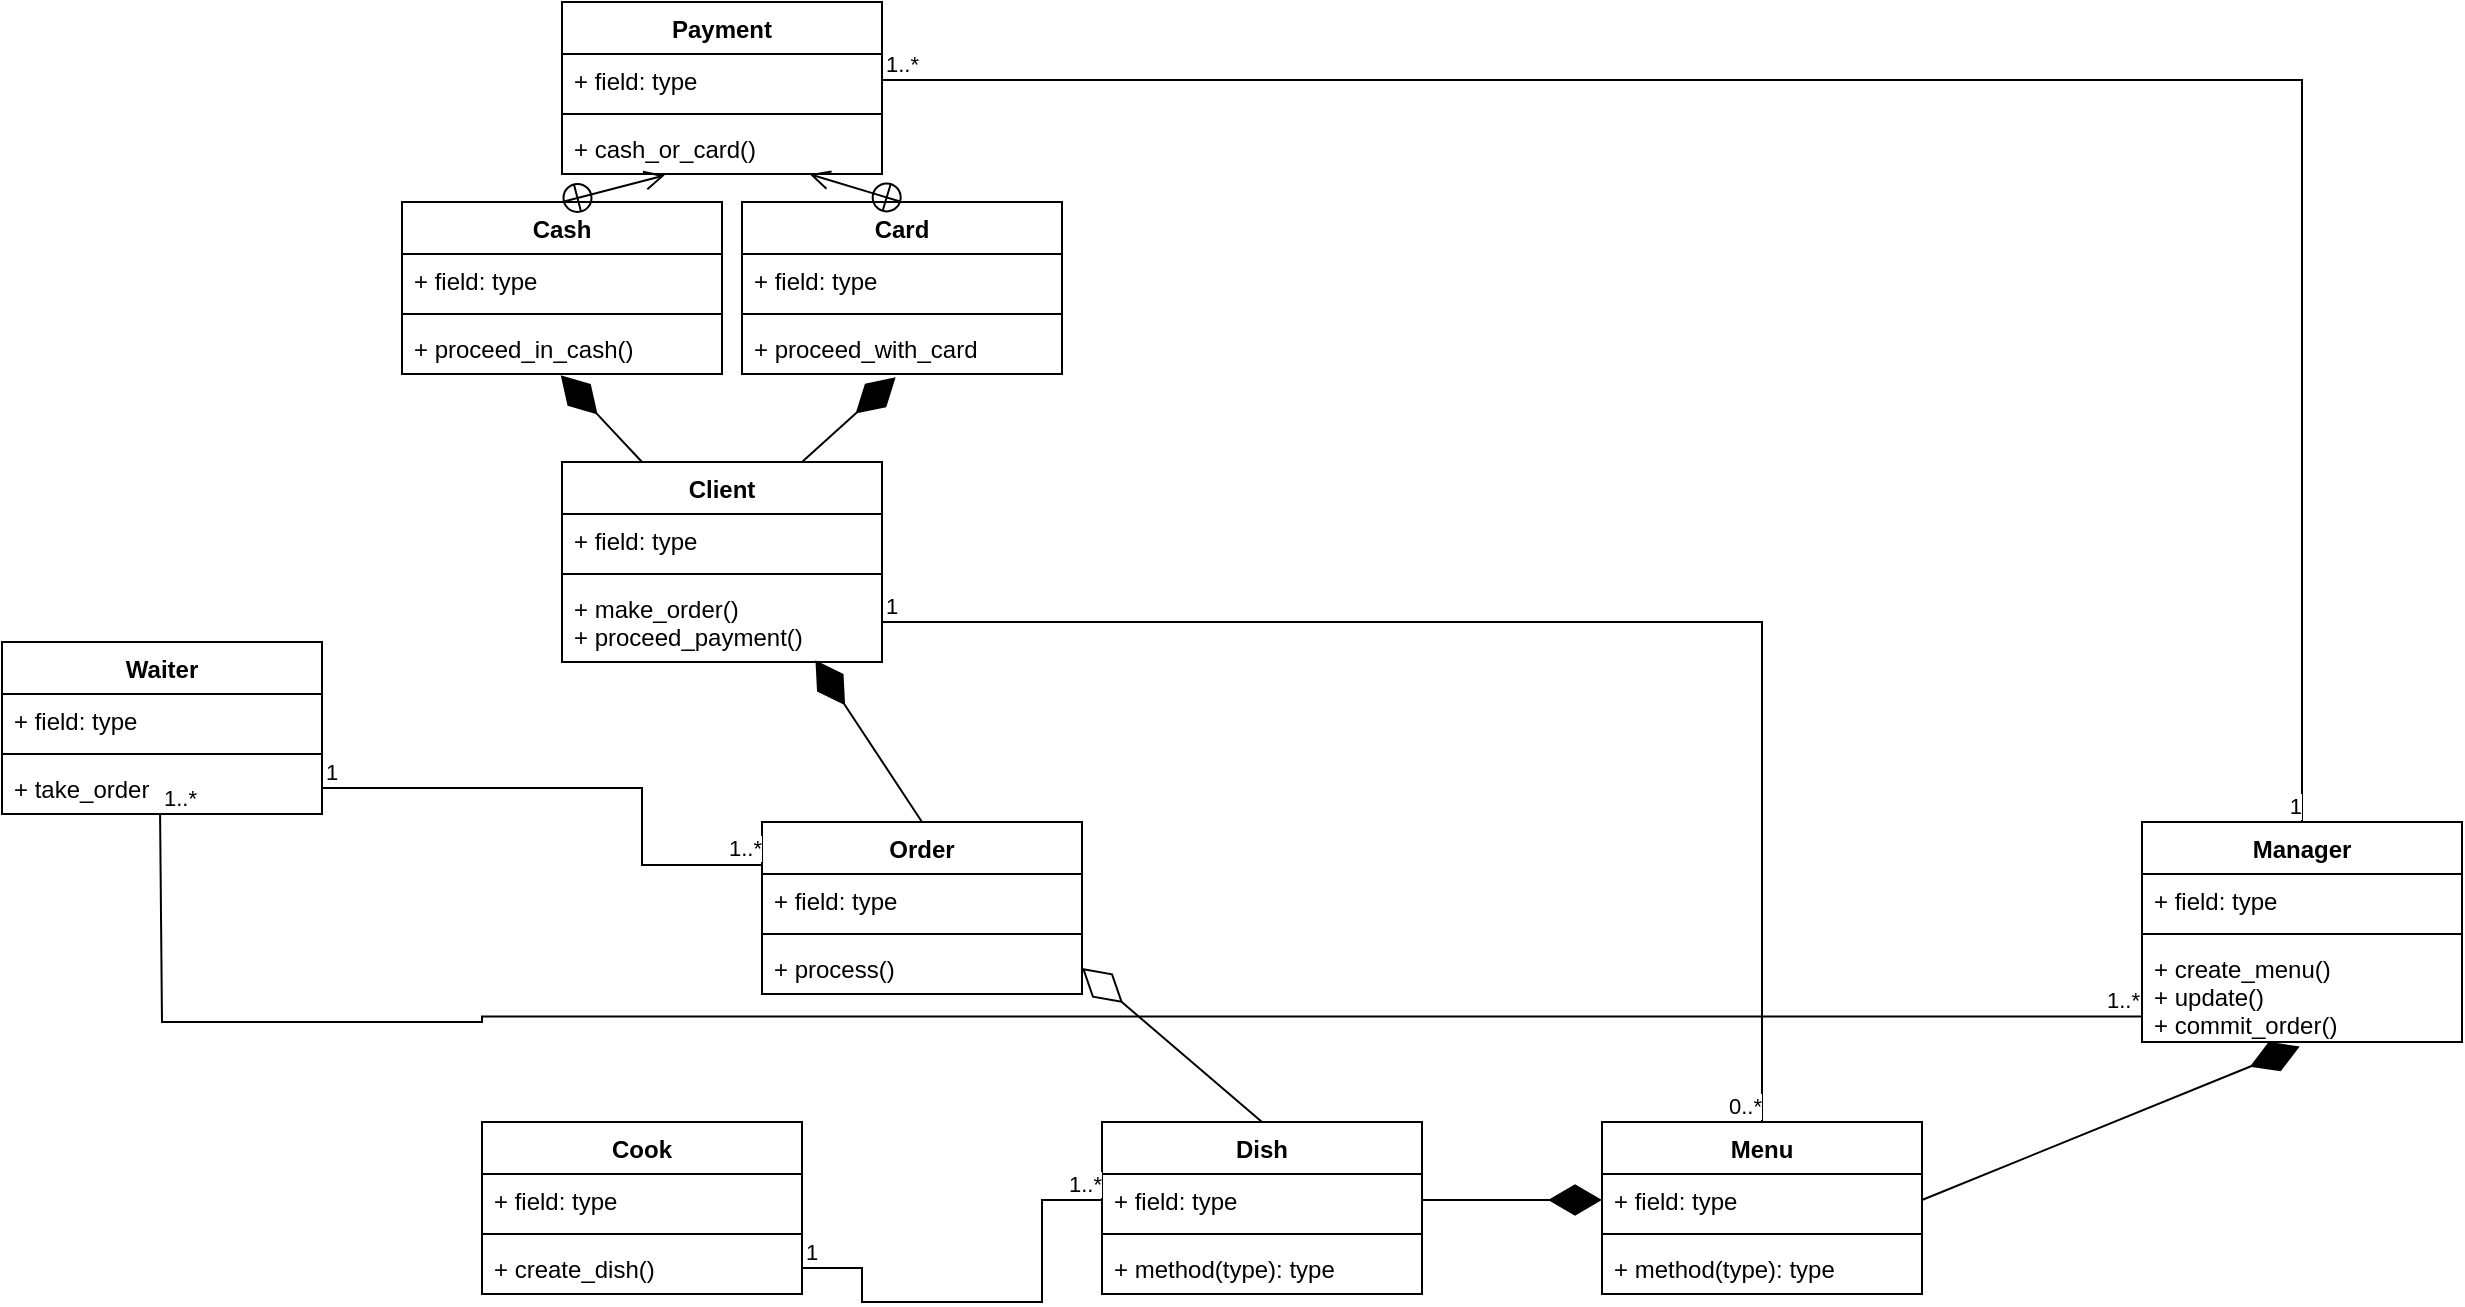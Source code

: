 <mxfile version="16.5.2" type="github">
  <diagram id="C5RBs43oDa-KdzZeNtuy" name="Page-1">
    <mxGraphModel dx="1730" dy="912" grid="1" gridSize="10" guides="1" tooltips="1" connect="1" arrows="1" fold="1" page="1" pageScale="1" pageWidth="1600" pageHeight="900" math="0" shadow="0">
      <root>
        <mxCell id="WIyWlLk6GJQsqaUBKTNV-0" />
        <mxCell id="WIyWlLk6GJQsqaUBKTNV-1" parent="WIyWlLk6GJQsqaUBKTNV-0" />
        <mxCell id="p2C2GwdgbSSy2Q40H9OF-0" value="Menu" style="swimlane;fontStyle=1;align=center;verticalAlign=top;childLayout=stackLayout;horizontal=1;startSize=26;horizontalStack=0;resizeParent=1;resizeParentMax=0;resizeLast=0;collapsible=1;marginBottom=0;" vertex="1" parent="WIyWlLk6GJQsqaUBKTNV-1">
          <mxGeometry x="870" y="670" width="160" height="86" as="geometry" />
        </mxCell>
        <mxCell id="p2C2GwdgbSSy2Q40H9OF-1" value="+ field: type" style="text;strokeColor=none;fillColor=none;align=left;verticalAlign=top;spacingLeft=4;spacingRight=4;overflow=hidden;rotatable=0;points=[[0,0.5],[1,0.5]];portConstraint=eastwest;" vertex="1" parent="p2C2GwdgbSSy2Q40H9OF-0">
          <mxGeometry y="26" width="160" height="26" as="geometry" />
        </mxCell>
        <mxCell id="p2C2GwdgbSSy2Q40H9OF-2" value="" style="line;strokeWidth=1;fillColor=none;align=left;verticalAlign=middle;spacingTop=-1;spacingLeft=3;spacingRight=3;rotatable=0;labelPosition=right;points=[];portConstraint=eastwest;" vertex="1" parent="p2C2GwdgbSSy2Q40H9OF-0">
          <mxGeometry y="52" width="160" height="8" as="geometry" />
        </mxCell>
        <mxCell id="p2C2GwdgbSSy2Q40H9OF-3" value="+ method(type): type" style="text;strokeColor=none;fillColor=none;align=left;verticalAlign=top;spacingLeft=4;spacingRight=4;overflow=hidden;rotatable=0;points=[[0,0.5],[1,0.5]];portConstraint=eastwest;" vertex="1" parent="p2C2GwdgbSSy2Q40H9OF-0">
          <mxGeometry y="60" width="160" height="26" as="geometry" />
        </mxCell>
        <mxCell id="p2C2GwdgbSSy2Q40H9OF-4" value="Dish" style="swimlane;fontStyle=1;align=center;verticalAlign=top;childLayout=stackLayout;horizontal=1;startSize=26;horizontalStack=0;resizeParent=1;resizeParentMax=0;resizeLast=0;collapsible=1;marginBottom=0;" vertex="1" parent="WIyWlLk6GJQsqaUBKTNV-1">
          <mxGeometry x="620" y="670" width="160" height="86" as="geometry" />
        </mxCell>
        <mxCell id="p2C2GwdgbSSy2Q40H9OF-5" value="+ field: type" style="text;strokeColor=none;fillColor=none;align=left;verticalAlign=top;spacingLeft=4;spacingRight=4;overflow=hidden;rotatable=0;points=[[0,0.5],[1,0.5]];portConstraint=eastwest;" vertex="1" parent="p2C2GwdgbSSy2Q40H9OF-4">
          <mxGeometry y="26" width="160" height="26" as="geometry" />
        </mxCell>
        <mxCell id="p2C2GwdgbSSy2Q40H9OF-6" value="" style="line;strokeWidth=1;fillColor=none;align=left;verticalAlign=middle;spacingTop=-1;spacingLeft=3;spacingRight=3;rotatable=0;labelPosition=right;points=[];portConstraint=eastwest;" vertex="1" parent="p2C2GwdgbSSy2Q40H9OF-4">
          <mxGeometry y="52" width="160" height="8" as="geometry" />
        </mxCell>
        <mxCell id="p2C2GwdgbSSy2Q40H9OF-7" value="+ method(type): type" style="text;strokeColor=none;fillColor=none;align=left;verticalAlign=top;spacingLeft=4;spacingRight=4;overflow=hidden;rotatable=0;points=[[0,0.5],[1,0.5]];portConstraint=eastwest;" vertex="1" parent="p2C2GwdgbSSy2Q40H9OF-4">
          <mxGeometry y="60" width="160" height="26" as="geometry" />
        </mxCell>
        <mxCell id="p2C2GwdgbSSy2Q40H9OF-9" value="" style="endArrow=diamondThin;endFill=1;endSize=24;html=1;rounded=0;exitX=1;exitY=0.5;exitDx=0;exitDy=0;entryX=0;entryY=0.5;entryDx=0;entryDy=0;" edge="1" parent="WIyWlLk6GJQsqaUBKTNV-1" source="p2C2GwdgbSSy2Q40H9OF-5" target="p2C2GwdgbSSy2Q40H9OF-1">
          <mxGeometry width="160" relative="1" as="geometry">
            <mxPoint x="440" y="330" as="sourcePoint" />
            <mxPoint x="1040" y="579" as="targetPoint" />
          </mxGeometry>
        </mxCell>
        <mxCell id="p2C2GwdgbSSy2Q40H9OF-10" value="Payment" style="swimlane;fontStyle=1;align=center;verticalAlign=top;childLayout=stackLayout;horizontal=1;startSize=26;horizontalStack=0;resizeParent=1;resizeParentMax=0;resizeLast=0;collapsible=1;marginBottom=0;" vertex="1" parent="WIyWlLk6GJQsqaUBKTNV-1">
          <mxGeometry x="350" y="110" width="160" height="86" as="geometry" />
        </mxCell>
        <mxCell id="p2C2GwdgbSSy2Q40H9OF-11" value="+ field: type" style="text;strokeColor=none;fillColor=none;align=left;verticalAlign=top;spacingLeft=4;spacingRight=4;overflow=hidden;rotatable=0;points=[[0,0.5],[1,0.5]];portConstraint=eastwest;" vertex="1" parent="p2C2GwdgbSSy2Q40H9OF-10">
          <mxGeometry y="26" width="160" height="26" as="geometry" />
        </mxCell>
        <mxCell id="p2C2GwdgbSSy2Q40H9OF-12" value="" style="line;strokeWidth=1;fillColor=none;align=left;verticalAlign=middle;spacingTop=-1;spacingLeft=3;spacingRight=3;rotatable=0;labelPosition=right;points=[];portConstraint=eastwest;" vertex="1" parent="p2C2GwdgbSSy2Q40H9OF-10">
          <mxGeometry y="52" width="160" height="8" as="geometry" />
        </mxCell>
        <mxCell id="p2C2GwdgbSSy2Q40H9OF-13" value="+ cash_or_card()" style="text;strokeColor=none;fillColor=none;align=left;verticalAlign=top;spacingLeft=4;spacingRight=4;overflow=hidden;rotatable=0;points=[[0,0.5],[1,0.5]];portConstraint=eastwest;" vertex="1" parent="p2C2GwdgbSSy2Q40H9OF-10">
          <mxGeometry y="60" width="160" height="26" as="geometry" />
        </mxCell>
        <mxCell id="p2C2GwdgbSSy2Q40H9OF-26" value="Card" style="swimlane;fontStyle=1;align=center;verticalAlign=top;childLayout=stackLayout;horizontal=1;startSize=26;horizontalStack=0;resizeParent=1;resizeParentMax=0;resizeLast=0;collapsible=1;marginBottom=0;" vertex="1" parent="WIyWlLk6GJQsqaUBKTNV-1">
          <mxGeometry x="440" y="210" width="160" height="86" as="geometry" />
        </mxCell>
        <mxCell id="p2C2GwdgbSSy2Q40H9OF-27" value="+ field: type" style="text;strokeColor=none;fillColor=none;align=left;verticalAlign=top;spacingLeft=4;spacingRight=4;overflow=hidden;rotatable=0;points=[[0,0.5],[1,0.5]];portConstraint=eastwest;" vertex="1" parent="p2C2GwdgbSSy2Q40H9OF-26">
          <mxGeometry y="26" width="160" height="26" as="geometry" />
        </mxCell>
        <mxCell id="p2C2GwdgbSSy2Q40H9OF-28" value="" style="line;strokeWidth=1;fillColor=none;align=left;verticalAlign=middle;spacingTop=-1;spacingLeft=3;spacingRight=3;rotatable=0;labelPosition=right;points=[];portConstraint=eastwest;" vertex="1" parent="p2C2GwdgbSSy2Q40H9OF-26">
          <mxGeometry y="52" width="160" height="8" as="geometry" />
        </mxCell>
        <mxCell id="p2C2GwdgbSSy2Q40H9OF-29" value="+ proceed_with_card" style="text;strokeColor=none;fillColor=none;align=left;verticalAlign=top;spacingLeft=4;spacingRight=4;overflow=hidden;rotatable=0;points=[[0,0.5],[1,0.5]];portConstraint=eastwest;" vertex="1" parent="p2C2GwdgbSSy2Q40H9OF-26">
          <mxGeometry y="60" width="160" height="26" as="geometry" />
        </mxCell>
        <mxCell id="p2C2GwdgbSSy2Q40H9OF-30" value="Cash" style="swimlane;fontStyle=1;align=center;verticalAlign=top;childLayout=stackLayout;horizontal=1;startSize=26;horizontalStack=0;resizeParent=1;resizeParentMax=0;resizeLast=0;collapsible=1;marginBottom=0;" vertex="1" parent="WIyWlLk6GJQsqaUBKTNV-1">
          <mxGeometry x="270" y="210" width="160" height="86" as="geometry" />
        </mxCell>
        <mxCell id="p2C2GwdgbSSy2Q40H9OF-31" value="+ field: type" style="text;strokeColor=none;fillColor=none;align=left;verticalAlign=top;spacingLeft=4;spacingRight=4;overflow=hidden;rotatable=0;points=[[0,0.5],[1,0.5]];portConstraint=eastwest;" vertex="1" parent="p2C2GwdgbSSy2Q40H9OF-30">
          <mxGeometry y="26" width="160" height="26" as="geometry" />
        </mxCell>
        <mxCell id="p2C2GwdgbSSy2Q40H9OF-32" value="" style="line;strokeWidth=1;fillColor=none;align=left;verticalAlign=middle;spacingTop=-1;spacingLeft=3;spacingRight=3;rotatable=0;labelPosition=right;points=[];portConstraint=eastwest;" vertex="1" parent="p2C2GwdgbSSy2Q40H9OF-30">
          <mxGeometry y="52" width="160" height="8" as="geometry" />
        </mxCell>
        <mxCell id="p2C2GwdgbSSy2Q40H9OF-33" value="+ proceed_in_cash()" style="text;strokeColor=none;fillColor=none;align=left;verticalAlign=top;spacingLeft=4;spacingRight=4;overflow=hidden;rotatable=0;points=[[0,0.5],[1,0.5]];portConstraint=eastwest;" vertex="1" parent="p2C2GwdgbSSy2Q40H9OF-30">
          <mxGeometry y="60" width="160" height="26" as="geometry" />
        </mxCell>
        <mxCell id="p2C2GwdgbSSy2Q40H9OF-34" value="" style="endArrow=open;startArrow=circlePlus;endFill=0;startFill=0;endSize=8;html=1;rounded=0;entryX=0.774;entryY=1.005;entryDx=0;entryDy=0;entryPerimeter=0;exitX=0.5;exitY=0;exitDx=0;exitDy=0;" edge="1" parent="WIyWlLk6GJQsqaUBKTNV-1" source="p2C2GwdgbSSy2Q40H9OF-26" target="p2C2GwdgbSSy2Q40H9OF-13">
          <mxGeometry width="160" relative="1" as="geometry">
            <mxPoint x="840" y="480" as="sourcePoint" />
            <mxPoint x="1000" y="480" as="targetPoint" />
          </mxGeometry>
        </mxCell>
        <mxCell id="p2C2GwdgbSSy2Q40H9OF-35" value="" style="endArrow=open;startArrow=circlePlus;endFill=0;startFill=0;endSize=8;html=1;rounded=0;entryX=0.321;entryY=1.026;entryDx=0;entryDy=0;entryPerimeter=0;exitX=0.5;exitY=0;exitDx=0;exitDy=0;" edge="1" parent="WIyWlLk6GJQsqaUBKTNV-1" source="p2C2GwdgbSSy2Q40H9OF-30" target="p2C2GwdgbSSy2Q40H9OF-13">
          <mxGeometry width="160" relative="1" as="geometry">
            <mxPoint x="390" y="280" as="sourcePoint" />
            <mxPoint x="550" y="280" as="targetPoint" />
          </mxGeometry>
        </mxCell>
        <mxCell id="p2C2GwdgbSSy2Q40H9OF-36" value="Manager" style="swimlane;fontStyle=1;align=center;verticalAlign=top;childLayout=stackLayout;horizontal=1;startSize=26;horizontalStack=0;resizeParent=1;resizeParentMax=0;resizeLast=0;collapsible=1;marginBottom=0;" vertex="1" parent="WIyWlLk6GJQsqaUBKTNV-1">
          <mxGeometry x="1140" y="520" width="160" height="110" as="geometry" />
        </mxCell>
        <mxCell id="p2C2GwdgbSSy2Q40H9OF-37" value="+ field: type" style="text;strokeColor=none;fillColor=none;align=left;verticalAlign=top;spacingLeft=4;spacingRight=4;overflow=hidden;rotatable=0;points=[[0,0.5],[1,0.5]];portConstraint=eastwest;" vertex="1" parent="p2C2GwdgbSSy2Q40H9OF-36">
          <mxGeometry y="26" width="160" height="26" as="geometry" />
        </mxCell>
        <mxCell id="p2C2GwdgbSSy2Q40H9OF-38" value="" style="line;strokeWidth=1;fillColor=none;align=left;verticalAlign=middle;spacingTop=-1;spacingLeft=3;spacingRight=3;rotatable=0;labelPosition=right;points=[];portConstraint=eastwest;" vertex="1" parent="p2C2GwdgbSSy2Q40H9OF-36">
          <mxGeometry y="52" width="160" height="8" as="geometry" />
        </mxCell>
        <mxCell id="p2C2GwdgbSSy2Q40H9OF-39" value="+ create_menu()&#xa;+ update()&#xa;+ commit_order()" style="text;strokeColor=none;fillColor=none;align=left;verticalAlign=top;spacingLeft=4;spacingRight=4;overflow=hidden;rotatable=0;points=[[0,0.5],[1,0.5]];portConstraint=eastwest;" vertex="1" parent="p2C2GwdgbSSy2Q40H9OF-36">
          <mxGeometry y="60" width="160" height="50" as="geometry" />
        </mxCell>
        <mxCell id="p2C2GwdgbSSy2Q40H9OF-40" value="" style="endArrow=none;html=1;edgeStyle=orthogonalEdgeStyle;rounded=0;exitX=1;exitY=0.5;exitDx=0;exitDy=0;entryX=0.5;entryY=0;entryDx=0;entryDy=0;" edge="1" parent="WIyWlLk6GJQsqaUBKTNV-1" source="p2C2GwdgbSSy2Q40H9OF-11" target="p2C2GwdgbSSy2Q40H9OF-36">
          <mxGeometry relative="1" as="geometry">
            <mxPoint x="740" y="140" as="sourcePoint" />
            <mxPoint x="1090" y="150" as="targetPoint" />
          </mxGeometry>
        </mxCell>
        <mxCell id="p2C2GwdgbSSy2Q40H9OF-41" value="1..*" style="edgeLabel;resizable=0;html=1;align=left;verticalAlign=bottom;" connectable="0" vertex="1" parent="p2C2GwdgbSSy2Q40H9OF-40">
          <mxGeometry x="-1" relative="1" as="geometry" />
        </mxCell>
        <mxCell id="p2C2GwdgbSSy2Q40H9OF-42" value="1" style="edgeLabel;resizable=0;html=1;align=right;verticalAlign=bottom;" connectable="0" vertex="1" parent="p2C2GwdgbSSy2Q40H9OF-40">
          <mxGeometry x="1" relative="1" as="geometry" />
        </mxCell>
        <mxCell id="p2C2GwdgbSSy2Q40H9OF-43" value="" style="endArrow=diamondThin;endFill=1;endSize=24;html=1;rounded=0;exitX=1;exitY=0.5;exitDx=0;exitDy=0;entryX=0.493;entryY=1.044;entryDx=0;entryDy=0;entryPerimeter=0;" edge="1" parent="WIyWlLk6GJQsqaUBKTNV-1" source="p2C2GwdgbSSy2Q40H9OF-1" target="p2C2GwdgbSSy2Q40H9OF-39">
          <mxGeometry width="160" relative="1" as="geometry">
            <mxPoint x="1100" y="582.41" as="sourcePoint" />
            <mxPoint x="1120" y="290" as="targetPoint" />
          </mxGeometry>
        </mxCell>
        <mxCell id="p2C2GwdgbSSy2Q40H9OF-44" value="Cook" style="swimlane;fontStyle=1;align=center;verticalAlign=top;childLayout=stackLayout;horizontal=1;startSize=26;horizontalStack=0;resizeParent=1;resizeParentMax=0;resizeLast=0;collapsible=1;marginBottom=0;" vertex="1" parent="WIyWlLk6GJQsqaUBKTNV-1">
          <mxGeometry x="310" y="670" width="160" height="86" as="geometry" />
        </mxCell>
        <mxCell id="p2C2GwdgbSSy2Q40H9OF-45" value="+ field: type" style="text;strokeColor=none;fillColor=none;align=left;verticalAlign=top;spacingLeft=4;spacingRight=4;overflow=hidden;rotatable=0;points=[[0,0.5],[1,0.5]];portConstraint=eastwest;" vertex="1" parent="p2C2GwdgbSSy2Q40H9OF-44">
          <mxGeometry y="26" width="160" height="26" as="geometry" />
        </mxCell>
        <mxCell id="p2C2GwdgbSSy2Q40H9OF-46" value="" style="line;strokeWidth=1;fillColor=none;align=left;verticalAlign=middle;spacingTop=-1;spacingLeft=3;spacingRight=3;rotatable=0;labelPosition=right;points=[];portConstraint=eastwest;" vertex="1" parent="p2C2GwdgbSSy2Q40H9OF-44">
          <mxGeometry y="52" width="160" height="8" as="geometry" />
        </mxCell>
        <mxCell id="p2C2GwdgbSSy2Q40H9OF-47" value="+ create_dish()" style="text;strokeColor=none;fillColor=none;align=left;verticalAlign=top;spacingLeft=4;spacingRight=4;overflow=hidden;rotatable=0;points=[[0,0.5],[1,0.5]];portConstraint=eastwest;" vertex="1" parent="p2C2GwdgbSSy2Q40H9OF-44">
          <mxGeometry y="60" width="160" height="26" as="geometry" />
        </mxCell>
        <mxCell id="p2C2GwdgbSSy2Q40H9OF-48" value="" style="endArrow=none;html=1;edgeStyle=orthogonalEdgeStyle;rounded=0;exitX=1;exitY=0.5;exitDx=0;exitDy=0;entryX=0;entryY=0.5;entryDx=0;entryDy=0;" edge="1" parent="WIyWlLk6GJQsqaUBKTNV-1" source="p2C2GwdgbSSy2Q40H9OF-47" target="p2C2GwdgbSSy2Q40H9OF-5">
          <mxGeometry relative="1" as="geometry">
            <mxPoint x="650" y="486" as="sourcePoint" />
            <mxPoint x="690" y="339" as="targetPoint" />
            <Array as="points">
              <mxPoint x="500" y="743" />
              <mxPoint x="500" y="760" />
              <mxPoint x="590" y="760" />
              <mxPoint x="590" y="709" />
            </Array>
          </mxGeometry>
        </mxCell>
        <mxCell id="p2C2GwdgbSSy2Q40H9OF-49" value="1" style="edgeLabel;resizable=0;html=1;align=left;verticalAlign=bottom;" connectable="0" vertex="1" parent="p2C2GwdgbSSy2Q40H9OF-48">
          <mxGeometry x="-1" relative="1" as="geometry" />
        </mxCell>
        <mxCell id="p2C2GwdgbSSy2Q40H9OF-50" value="1..*" style="edgeLabel;resizable=0;html=1;align=right;verticalAlign=bottom;" connectable="0" vertex="1" parent="p2C2GwdgbSSy2Q40H9OF-48">
          <mxGeometry x="1" relative="1" as="geometry" />
        </mxCell>
        <mxCell id="p2C2GwdgbSSy2Q40H9OF-51" value="Client" style="swimlane;fontStyle=1;align=center;verticalAlign=top;childLayout=stackLayout;horizontal=1;startSize=26;horizontalStack=0;resizeParent=1;resizeParentMax=0;resizeLast=0;collapsible=1;marginBottom=0;" vertex="1" parent="WIyWlLk6GJQsqaUBKTNV-1">
          <mxGeometry x="350" y="340" width="160" height="100" as="geometry" />
        </mxCell>
        <mxCell id="p2C2GwdgbSSy2Q40H9OF-52" value="+ field: type" style="text;strokeColor=none;fillColor=none;align=left;verticalAlign=top;spacingLeft=4;spacingRight=4;overflow=hidden;rotatable=0;points=[[0,0.5],[1,0.5]];portConstraint=eastwest;" vertex="1" parent="p2C2GwdgbSSy2Q40H9OF-51">
          <mxGeometry y="26" width="160" height="26" as="geometry" />
        </mxCell>
        <mxCell id="p2C2GwdgbSSy2Q40H9OF-53" value="" style="line;strokeWidth=1;fillColor=none;align=left;verticalAlign=middle;spacingTop=-1;spacingLeft=3;spacingRight=3;rotatable=0;labelPosition=right;points=[];portConstraint=eastwest;" vertex="1" parent="p2C2GwdgbSSy2Q40H9OF-51">
          <mxGeometry y="52" width="160" height="8" as="geometry" />
        </mxCell>
        <mxCell id="p2C2GwdgbSSy2Q40H9OF-54" value="+ make_order()&#xa;+ proceed_payment()" style="text;strokeColor=none;fillColor=none;align=left;verticalAlign=top;spacingLeft=4;spacingRight=4;overflow=hidden;rotatable=0;points=[[0,0.5],[1,0.5]];portConstraint=eastwest;" vertex="1" parent="p2C2GwdgbSSy2Q40H9OF-51">
          <mxGeometry y="60" width="160" height="40" as="geometry" />
        </mxCell>
        <mxCell id="p2C2GwdgbSSy2Q40H9OF-55" value="" style="endArrow=diamondThin;endFill=1;endSize=24;html=1;rounded=0;entryX=0.48;entryY=1.064;entryDx=0;entryDy=0;entryPerimeter=0;exitX=0.75;exitY=0;exitDx=0;exitDy=0;" edge="1" parent="WIyWlLk6GJQsqaUBKTNV-1" source="p2C2GwdgbSSy2Q40H9OF-51" target="p2C2GwdgbSSy2Q40H9OF-29">
          <mxGeometry width="160" relative="1" as="geometry">
            <mxPoint x="630" y="440" as="sourcePoint" />
            <mxPoint x="790" y="440" as="targetPoint" />
          </mxGeometry>
        </mxCell>
        <mxCell id="p2C2GwdgbSSy2Q40H9OF-56" value="" style="endArrow=diamondThin;endFill=1;endSize=24;html=1;rounded=0;exitX=0.25;exitY=0;exitDx=0;exitDy=0;entryX=0.496;entryY=1.023;entryDx=0;entryDy=0;entryPerimeter=0;" edge="1" parent="WIyWlLk6GJQsqaUBKTNV-1" source="p2C2GwdgbSSy2Q40H9OF-51" target="p2C2GwdgbSSy2Q40H9OF-33">
          <mxGeometry width="160" relative="1" as="geometry">
            <mxPoint x="630" y="440" as="sourcePoint" />
            <mxPoint x="350" y="290" as="targetPoint" />
          </mxGeometry>
        </mxCell>
        <mxCell id="p2C2GwdgbSSy2Q40H9OF-57" value="" style="endArrow=none;html=1;edgeStyle=orthogonalEdgeStyle;rounded=0;exitX=1;exitY=0.5;exitDx=0;exitDy=0;entryX=0.5;entryY=0;entryDx=0;entryDy=0;" edge="1" parent="WIyWlLk6GJQsqaUBKTNV-1" source="p2C2GwdgbSSy2Q40H9OF-54" target="p2C2GwdgbSSy2Q40H9OF-0">
          <mxGeometry relative="1" as="geometry">
            <mxPoint x="630" y="440" as="sourcePoint" />
            <mxPoint x="790" y="440" as="targetPoint" />
          </mxGeometry>
        </mxCell>
        <mxCell id="p2C2GwdgbSSy2Q40H9OF-58" value="1" style="edgeLabel;resizable=0;html=1;align=left;verticalAlign=bottom;" connectable="0" vertex="1" parent="p2C2GwdgbSSy2Q40H9OF-57">
          <mxGeometry x="-1" relative="1" as="geometry" />
        </mxCell>
        <mxCell id="p2C2GwdgbSSy2Q40H9OF-59" value="0..*" style="edgeLabel;resizable=0;html=1;align=right;verticalAlign=bottom;" connectable="0" vertex="1" parent="p2C2GwdgbSSy2Q40H9OF-57">
          <mxGeometry x="1" relative="1" as="geometry" />
        </mxCell>
        <mxCell id="p2C2GwdgbSSy2Q40H9OF-60" value="Order" style="swimlane;fontStyle=1;align=center;verticalAlign=top;childLayout=stackLayout;horizontal=1;startSize=26;horizontalStack=0;resizeParent=1;resizeParentMax=0;resizeLast=0;collapsible=1;marginBottom=0;" vertex="1" parent="WIyWlLk6GJQsqaUBKTNV-1">
          <mxGeometry x="450" y="520" width="160" height="86" as="geometry" />
        </mxCell>
        <mxCell id="p2C2GwdgbSSy2Q40H9OF-61" value="+ field: type" style="text;strokeColor=none;fillColor=none;align=left;verticalAlign=top;spacingLeft=4;spacingRight=4;overflow=hidden;rotatable=0;points=[[0,0.5],[1,0.5]];portConstraint=eastwest;" vertex="1" parent="p2C2GwdgbSSy2Q40H9OF-60">
          <mxGeometry y="26" width="160" height="26" as="geometry" />
        </mxCell>
        <mxCell id="p2C2GwdgbSSy2Q40H9OF-62" value="" style="line;strokeWidth=1;fillColor=none;align=left;verticalAlign=middle;spacingTop=-1;spacingLeft=3;spacingRight=3;rotatable=0;labelPosition=right;points=[];portConstraint=eastwest;" vertex="1" parent="p2C2GwdgbSSy2Q40H9OF-60">
          <mxGeometry y="52" width="160" height="8" as="geometry" />
        </mxCell>
        <mxCell id="p2C2GwdgbSSy2Q40H9OF-63" value="+ process()" style="text;strokeColor=none;fillColor=none;align=left;verticalAlign=top;spacingLeft=4;spacingRight=4;overflow=hidden;rotatable=0;points=[[0,0.5],[1,0.5]];portConstraint=eastwest;" vertex="1" parent="p2C2GwdgbSSy2Q40H9OF-60">
          <mxGeometry y="60" width="160" height="26" as="geometry" />
        </mxCell>
        <mxCell id="p2C2GwdgbSSy2Q40H9OF-64" value="" style="endArrow=diamondThin;endFill=0;endSize=24;html=1;rounded=0;exitX=0.5;exitY=0;exitDx=0;exitDy=0;entryX=1;entryY=0.5;entryDx=0;entryDy=0;" edge="1" parent="WIyWlLk6GJQsqaUBKTNV-1" source="p2C2GwdgbSSy2Q40H9OF-4" target="p2C2GwdgbSSy2Q40H9OF-63">
          <mxGeometry width="160" relative="1" as="geometry">
            <mxPoint x="390" y="550" as="sourcePoint" />
            <mxPoint x="550" y="550" as="targetPoint" />
          </mxGeometry>
        </mxCell>
        <mxCell id="p2C2GwdgbSSy2Q40H9OF-65" value="Waiter" style="swimlane;fontStyle=1;align=center;verticalAlign=top;childLayout=stackLayout;horizontal=1;startSize=26;horizontalStack=0;resizeParent=1;resizeParentMax=0;resizeLast=0;collapsible=1;marginBottom=0;" vertex="1" parent="WIyWlLk6GJQsqaUBKTNV-1">
          <mxGeometry x="70" y="430" width="160" height="86" as="geometry" />
        </mxCell>
        <mxCell id="p2C2GwdgbSSy2Q40H9OF-66" value="+ field: type" style="text;strokeColor=none;fillColor=none;align=left;verticalAlign=top;spacingLeft=4;spacingRight=4;overflow=hidden;rotatable=0;points=[[0,0.5],[1,0.5]];portConstraint=eastwest;" vertex="1" parent="p2C2GwdgbSSy2Q40H9OF-65">
          <mxGeometry y="26" width="160" height="26" as="geometry" />
        </mxCell>
        <mxCell id="p2C2GwdgbSSy2Q40H9OF-67" value="" style="line;strokeWidth=1;fillColor=none;align=left;verticalAlign=middle;spacingTop=-1;spacingLeft=3;spacingRight=3;rotatable=0;labelPosition=right;points=[];portConstraint=eastwest;" vertex="1" parent="p2C2GwdgbSSy2Q40H9OF-65">
          <mxGeometry y="52" width="160" height="8" as="geometry" />
        </mxCell>
        <mxCell id="p2C2GwdgbSSy2Q40H9OF-68" value="+ take_order" style="text;strokeColor=none;fillColor=none;align=left;verticalAlign=top;spacingLeft=4;spacingRight=4;overflow=hidden;rotatable=0;points=[[0,0.5],[1,0.5]];portConstraint=eastwest;" vertex="1" parent="p2C2GwdgbSSy2Q40H9OF-65">
          <mxGeometry y="60" width="160" height="26" as="geometry" />
        </mxCell>
        <mxCell id="p2C2GwdgbSSy2Q40H9OF-69" value="" style="endArrow=diamondThin;endFill=1;endSize=24;html=1;rounded=0;exitX=0.5;exitY=0;exitDx=0;exitDy=0;entryX=0.792;entryY=0.979;entryDx=0;entryDy=0;entryPerimeter=0;" edge="1" parent="WIyWlLk6GJQsqaUBKTNV-1" source="p2C2GwdgbSSy2Q40H9OF-60" target="p2C2GwdgbSSy2Q40H9OF-54">
          <mxGeometry width="160" relative="1" as="geometry">
            <mxPoint x="360" y="410" as="sourcePoint" />
            <mxPoint x="520" y="410" as="targetPoint" />
          </mxGeometry>
        </mxCell>
        <mxCell id="p2C2GwdgbSSy2Q40H9OF-70" value="" style="endArrow=none;html=1;edgeStyle=orthogonalEdgeStyle;rounded=0;entryX=0;entryY=0.25;entryDx=0;entryDy=0;exitX=1;exitY=0.5;exitDx=0;exitDy=0;" edge="1" parent="WIyWlLk6GJQsqaUBKTNV-1" source="p2C2GwdgbSSy2Q40H9OF-68" target="p2C2GwdgbSSy2Q40H9OF-60">
          <mxGeometry relative="1" as="geometry">
            <mxPoint x="250" y="500" as="sourcePoint" />
            <mxPoint x="430" y="560" as="targetPoint" />
            <Array as="points">
              <mxPoint x="390" y="503" />
              <mxPoint x="390" y="541" />
            </Array>
          </mxGeometry>
        </mxCell>
        <mxCell id="p2C2GwdgbSSy2Q40H9OF-71" value="1" style="edgeLabel;resizable=0;html=1;align=left;verticalAlign=bottom;" connectable="0" vertex="1" parent="p2C2GwdgbSSy2Q40H9OF-70">
          <mxGeometry x="-1" relative="1" as="geometry" />
        </mxCell>
        <mxCell id="p2C2GwdgbSSy2Q40H9OF-72" value="1..*" style="edgeLabel;resizable=0;html=1;align=right;verticalAlign=bottom;" connectable="0" vertex="1" parent="p2C2GwdgbSSy2Q40H9OF-70">
          <mxGeometry x="1" relative="1" as="geometry" />
        </mxCell>
        <mxCell id="p2C2GwdgbSSy2Q40H9OF-73" value="" style="endArrow=none;html=1;edgeStyle=orthogonalEdgeStyle;rounded=0;exitX=0.494;exitY=1.008;exitDx=0;exitDy=0;exitPerimeter=0;entryX=-0.003;entryY=0.746;entryDx=0;entryDy=0;entryPerimeter=0;" edge="1" parent="WIyWlLk6GJQsqaUBKTNV-1" source="p2C2GwdgbSSy2Q40H9OF-68" target="p2C2GwdgbSSy2Q40H9OF-39">
          <mxGeometry relative="1" as="geometry">
            <mxPoint x="150" y="590" as="sourcePoint" />
            <mxPoint x="810" y="620" as="targetPoint" />
            <Array as="points">
              <mxPoint x="150" y="516" />
              <mxPoint x="150" y="620" />
              <mxPoint x="310" y="620" />
              <mxPoint x="310" y="617" />
            </Array>
          </mxGeometry>
        </mxCell>
        <mxCell id="p2C2GwdgbSSy2Q40H9OF-74" value="1..*" style="edgeLabel;resizable=0;html=1;align=left;verticalAlign=bottom;" connectable="0" vertex="1" parent="p2C2GwdgbSSy2Q40H9OF-73">
          <mxGeometry x="-1" relative="1" as="geometry" />
        </mxCell>
        <mxCell id="p2C2GwdgbSSy2Q40H9OF-75" value="1..*" style="edgeLabel;resizable=0;html=1;align=right;verticalAlign=bottom;" connectable="0" vertex="1" parent="p2C2GwdgbSSy2Q40H9OF-73">
          <mxGeometry x="1" relative="1" as="geometry" />
        </mxCell>
      </root>
    </mxGraphModel>
  </diagram>
</mxfile>
